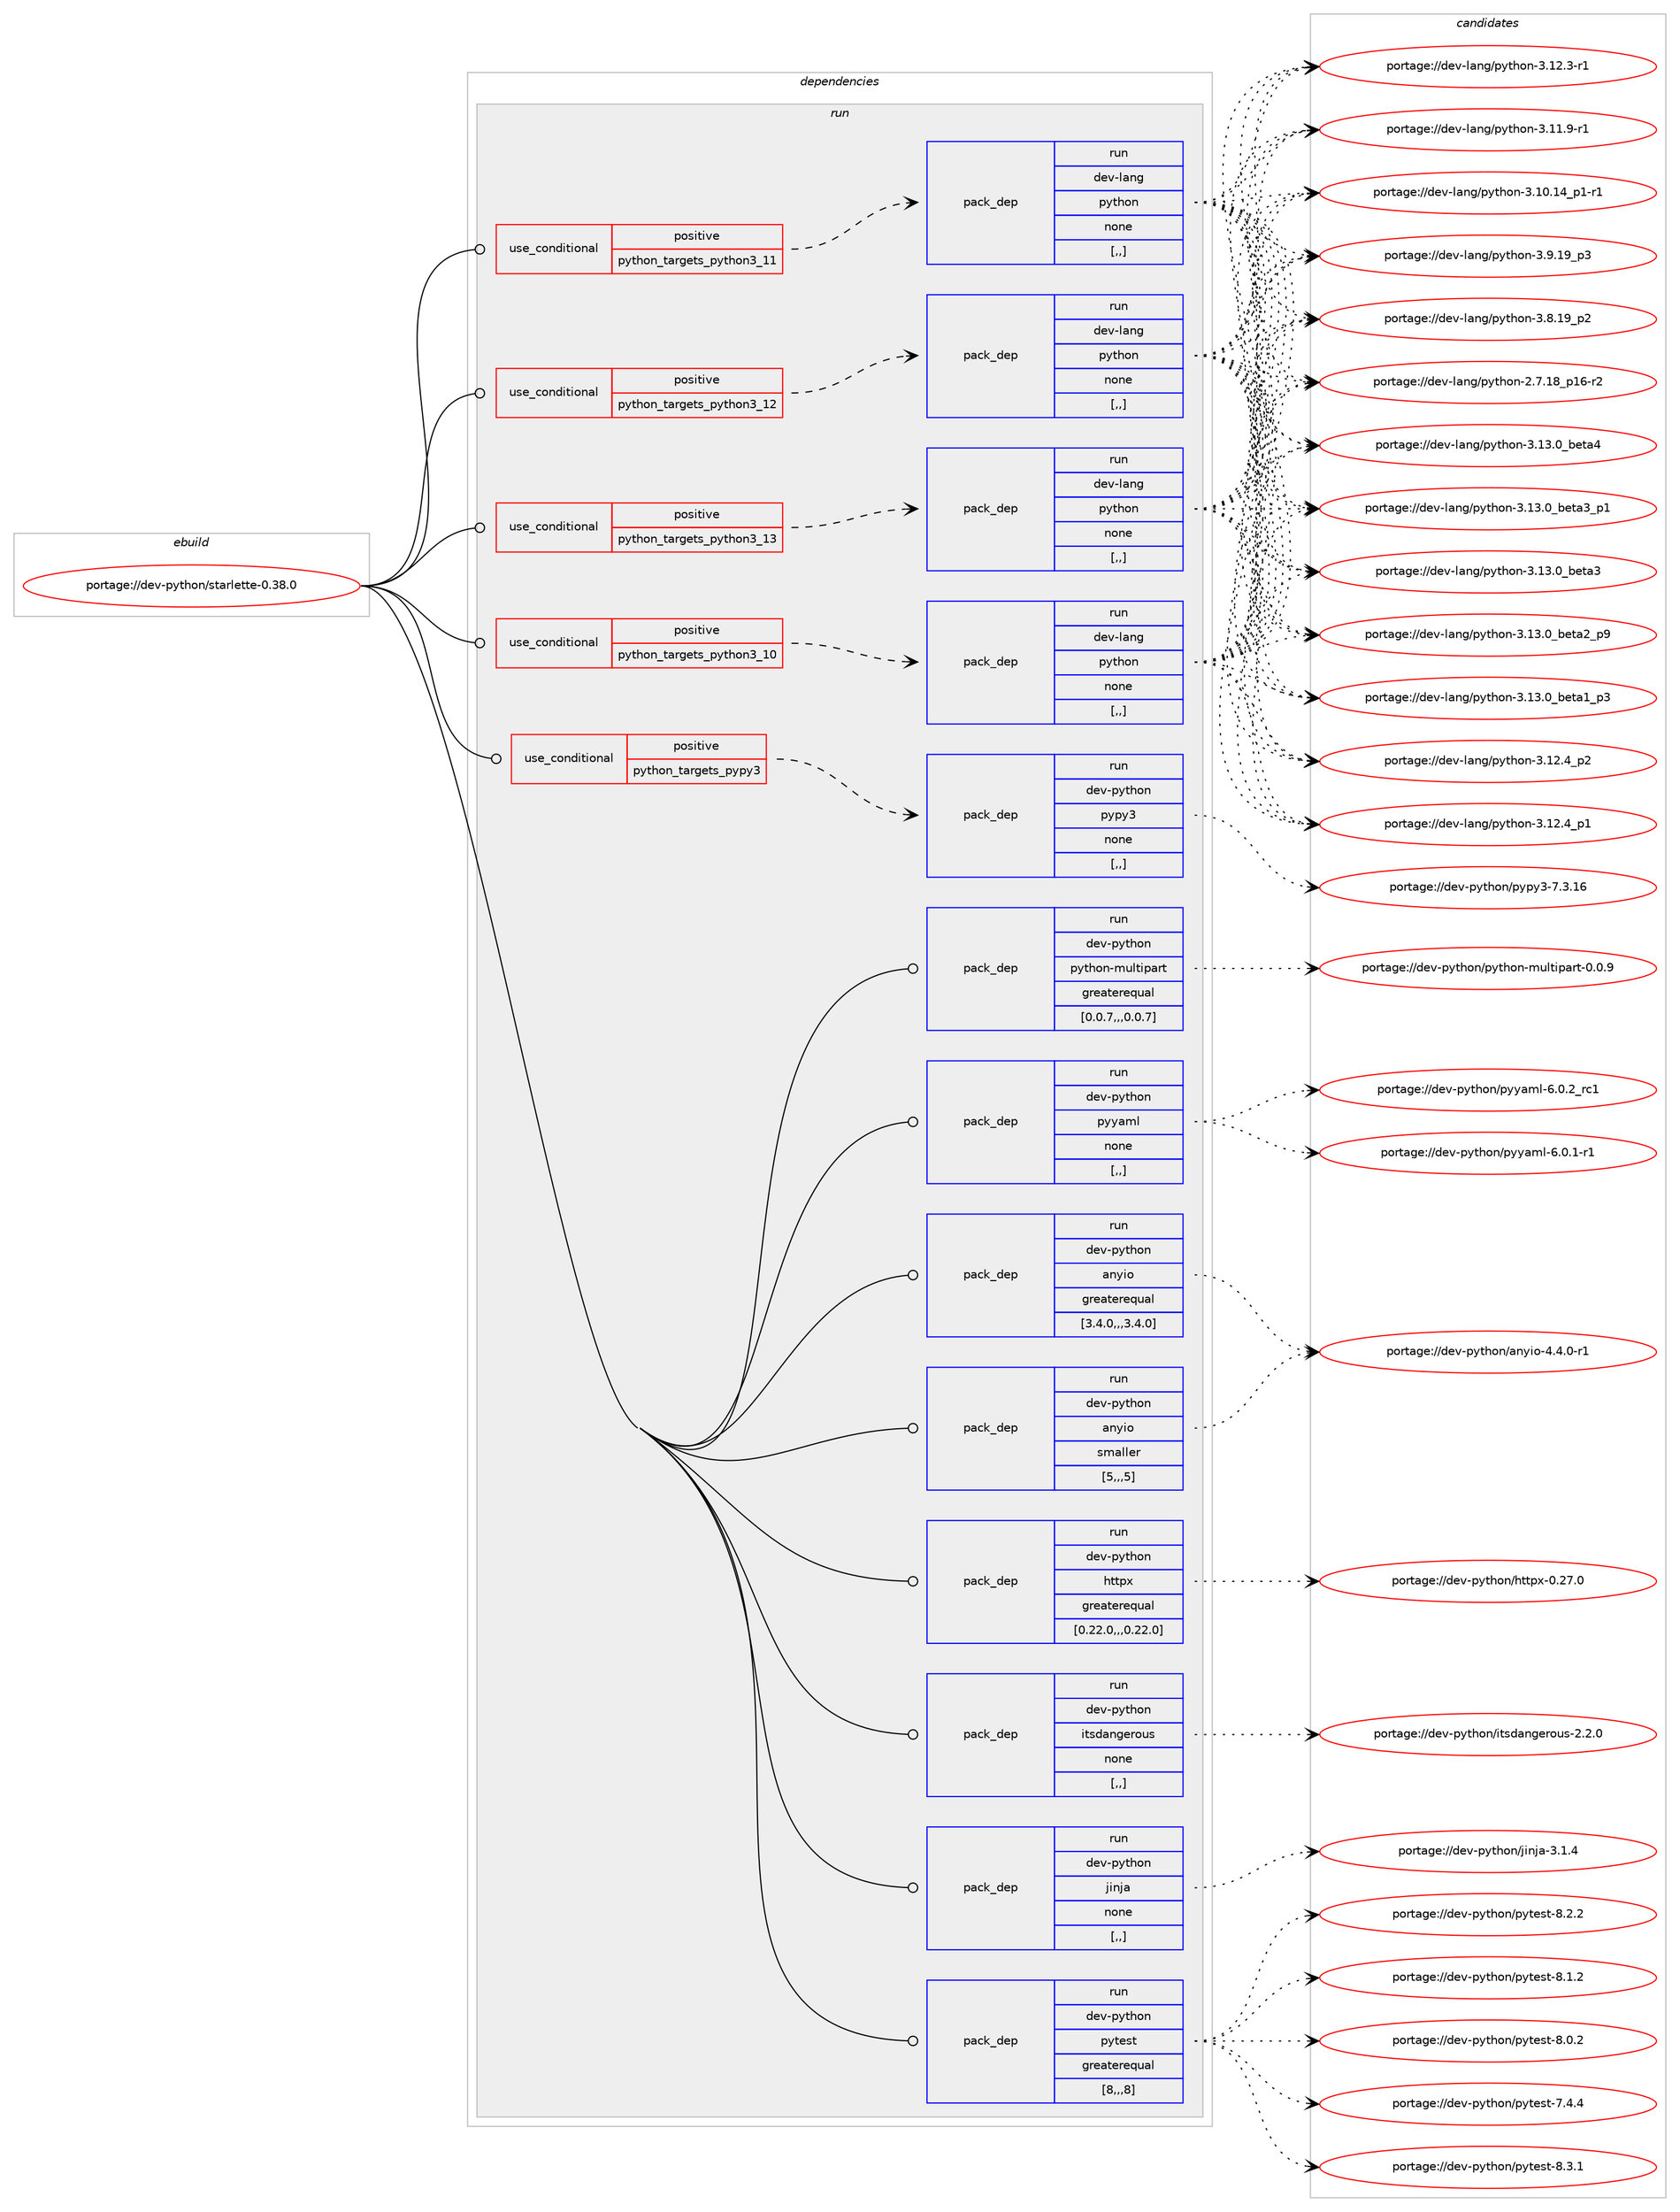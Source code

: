 digraph prolog {

# *************
# Graph options
# *************

newrank=true;
concentrate=true;
compound=true;
graph [rankdir=LR,fontname=Helvetica,fontsize=10,ranksep=1.5];#, ranksep=2.5, nodesep=0.2];
edge  [arrowhead=vee];
node  [fontname=Helvetica,fontsize=10];

# **********
# The ebuild
# **********

subgraph cluster_leftcol {
color=gray;
label=<<i>ebuild</i>>;
id [label="portage://dev-python/starlette-0.38.0", color=red, width=4, href="../dev-python/starlette-0.38.0.svg"];
}

# ****************
# The dependencies
# ****************

subgraph cluster_midcol {
color=gray;
label=<<i>dependencies</i>>;
subgraph cluster_compile {
fillcolor="#eeeeee";
style=filled;
label=<<i>compile</i>>;
}
subgraph cluster_compileandrun {
fillcolor="#eeeeee";
style=filled;
label=<<i>compile and run</i>>;
}
subgraph cluster_run {
fillcolor="#eeeeee";
style=filled;
label=<<i>run</i>>;
subgraph cond40459 {
dependency165674 [label=<<TABLE BORDER="0" CELLBORDER="1" CELLSPACING="0" CELLPADDING="4"><TR><TD ROWSPAN="3" CELLPADDING="10">use_conditional</TD></TR><TR><TD>positive</TD></TR><TR><TD>python_targets_pypy3</TD></TR></TABLE>>, shape=none, color=red];
subgraph pack123939 {
dependency165675 [label=<<TABLE BORDER="0" CELLBORDER="1" CELLSPACING="0" CELLPADDING="4" WIDTH="220"><TR><TD ROWSPAN="6" CELLPADDING="30">pack_dep</TD></TR><TR><TD WIDTH="110">run</TD></TR><TR><TD>dev-python</TD></TR><TR><TD>pypy3</TD></TR><TR><TD>none</TD></TR><TR><TD>[,,]</TD></TR></TABLE>>, shape=none, color=blue];
}
dependency165674:e -> dependency165675:w [weight=20,style="dashed",arrowhead="vee"];
}
id:e -> dependency165674:w [weight=20,style="solid",arrowhead="odot"];
subgraph cond40460 {
dependency165676 [label=<<TABLE BORDER="0" CELLBORDER="1" CELLSPACING="0" CELLPADDING="4"><TR><TD ROWSPAN="3" CELLPADDING="10">use_conditional</TD></TR><TR><TD>positive</TD></TR><TR><TD>python_targets_python3_10</TD></TR></TABLE>>, shape=none, color=red];
subgraph pack123940 {
dependency165677 [label=<<TABLE BORDER="0" CELLBORDER="1" CELLSPACING="0" CELLPADDING="4" WIDTH="220"><TR><TD ROWSPAN="6" CELLPADDING="30">pack_dep</TD></TR><TR><TD WIDTH="110">run</TD></TR><TR><TD>dev-lang</TD></TR><TR><TD>python</TD></TR><TR><TD>none</TD></TR><TR><TD>[,,]</TD></TR></TABLE>>, shape=none, color=blue];
}
dependency165676:e -> dependency165677:w [weight=20,style="dashed",arrowhead="vee"];
}
id:e -> dependency165676:w [weight=20,style="solid",arrowhead="odot"];
subgraph cond40461 {
dependency165678 [label=<<TABLE BORDER="0" CELLBORDER="1" CELLSPACING="0" CELLPADDING="4"><TR><TD ROWSPAN="3" CELLPADDING="10">use_conditional</TD></TR><TR><TD>positive</TD></TR><TR><TD>python_targets_python3_11</TD></TR></TABLE>>, shape=none, color=red];
subgraph pack123941 {
dependency165679 [label=<<TABLE BORDER="0" CELLBORDER="1" CELLSPACING="0" CELLPADDING="4" WIDTH="220"><TR><TD ROWSPAN="6" CELLPADDING="30">pack_dep</TD></TR><TR><TD WIDTH="110">run</TD></TR><TR><TD>dev-lang</TD></TR><TR><TD>python</TD></TR><TR><TD>none</TD></TR><TR><TD>[,,]</TD></TR></TABLE>>, shape=none, color=blue];
}
dependency165678:e -> dependency165679:w [weight=20,style="dashed",arrowhead="vee"];
}
id:e -> dependency165678:w [weight=20,style="solid",arrowhead="odot"];
subgraph cond40462 {
dependency165680 [label=<<TABLE BORDER="0" CELLBORDER="1" CELLSPACING="0" CELLPADDING="4"><TR><TD ROWSPAN="3" CELLPADDING="10">use_conditional</TD></TR><TR><TD>positive</TD></TR><TR><TD>python_targets_python3_12</TD></TR></TABLE>>, shape=none, color=red];
subgraph pack123942 {
dependency165681 [label=<<TABLE BORDER="0" CELLBORDER="1" CELLSPACING="0" CELLPADDING="4" WIDTH="220"><TR><TD ROWSPAN="6" CELLPADDING="30">pack_dep</TD></TR><TR><TD WIDTH="110">run</TD></TR><TR><TD>dev-lang</TD></TR><TR><TD>python</TD></TR><TR><TD>none</TD></TR><TR><TD>[,,]</TD></TR></TABLE>>, shape=none, color=blue];
}
dependency165680:e -> dependency165681:w [weight=20,style="dashed",arrowhead="vee"];
}
id:e -> dependency165680:w [weight=20,style="solid",arrowhead="odot"];
subgraph cond40463 {
dependency165682 [label=<<TABLE BORDER="0" CELLBORDER="1" CELLSPACING="0" CELLPADDING="4"><TR><TD ROWSPAN="3" CELLPADDING="10">use_conditional</TD></TR><TR><TD>positive</TD></TR><TR><TD>python_targets_python3_13</TD></TR></TABLE>>, shape=none, color=red];
subgraph pack123943 {
dependency165683 [label=<<TABLE BORDER="0" CELLBORDER="1" CELLSPACING="0" CELLPADDING="4" WIDTH="220"><TR><TD ROWSPAN="6" CELLPADDING="30">pack_dep</TD></TR><TR><TD WIDTH="110">run</TD></TR><TR><TD>dev-lang</TD></TR><TR><TD>python</TD></TR><TR><TD>none</TD></TR><TR><TD>[,,]</TD></TR></TABLE>>, shape=none, color=blue];
}
dependency165682:e -> dependency165683:w [weight=20,style="dashed",arrowhead="vee"];
}
id:e -> dependency165682:w [weight=20,style="solid",arrowhead="odot"];
subgraph pack123944 {
dependency165684 [label=<<TABLE BORDER="0" CELLBORDER="1" CELLSPACING="0" CELLPADDING="4" WIDTH="220"><TR><TD ROWSPAN="6" CELLPADDING="30">pack_dep</TD></TR><TR><TD WIDTH="110">run</TD></TR><TR><TD>dev-python</TD></TR><TR><TD>anyio</TD></TR><TR><TD>greaterequal</TD></TR><TR><TD>[3.4.0,,,3.4.0]</TD></TR></TABLE>>, shape=none, color=blue];
}
id:e -> dependency165684:w [weight=20,style="solid",arrowhead="odot"];
subgraph pack123945 {
dependency165685 [label=<<TABLE BORDER="0" CELLBORDER="1" CELLSPACING="0" CELLPADDING="4" WIDTH="220"><TR><TD ROWSPAN="6" CELLPADDING="30">pack_dep</TD></TR><TR><TD WIDTH="110">run</TD></TR><TR><TD>dev-python</TD></TR><TR><TD>anyio</TD></TR><TR><TD>smaller</TD></TR><TR><TD>[5,,,5]</TD></TR></TABLE>>, shape=none, color=blue];
}
id:e -> dependency165685:w [weight=20,style="solid",arrowhead="odot"];
subgraph pack123946 {
dependency165686 [label=<<TABLE BORDER="0" CELLBORDER="1" CELLSPACING="0" CELLPADDING="4" WIDTH="220"><TR><TD ROWSPAN="6" CELLPADDING="30">pack_dep</TD></TR><TR><TD WIDTH="110">run</TD></TR><TR><TD>dev-python</TD></TR><TR><TD>httpx</TD></TR><TR><TD>greaterequal</TD></TR><TR><TD>[0.22.0,,,0.22.0]</TD></TR></TABLE>>, shape=none, color=blue];
}
id:e -> dependency165686:w [weight=20,style="solid",arrowhead="odot"];
subgraph pack123947 {
dependency165687 [label=<<TABLE BORDER="0" CELLBORDER="1" CELLSPACING="0" CELLPADDING="4" WIDTH="220"><TR><TD ROWSPAN="6" CELLPADDING="30">pack_dep</TD></TR><TR><TD WIDTH="110">run</TD></TR><TR><TD>dev-python</TD></TR><TR><TD>itsdangerous</TD></TR><TR><TD>none</TD></TR><TR><TD>[,,]</TD></TR></TABLE>>, shape=none, color=blue];
}
id:e -> dependency165687:w [weight=20,style="solid",arrowhead="odot"];
subgraph pack123948 {
dependency165688 [label=<<TABLE BORDER="0" CELLBORDER="1" CELLSPACING="0" CELLPADDING="4" WIDTH="220"><TR><TD ROWSPAN="6" CELLPADDING="30">pack_dep</TD></TR><TR><TD WIDTH="110">run</TD></TR><TR><TD>dev-python</TD></TR><TR><TD>jinja</TD></TR><TR><TD>none</TD></TR><TR><TD>[,,]</TD></TR></TABLE>>, shape=none, color=blue];
}
id:e -> dependency165688:w [weight=20,style="solid",arrowhead="odot"];
subgraph pack123949 {
dependency165689 [label=<<TABLE BORDER="0" CELLBORDER="1" CELLSPACING="0" CELLPADDING="4" WIDTH="220"><TR><TD ROWSPAN="6" CELLPADDING="30">pack_dep</TD></TR><TR><TD WIDTH="110">run</TD></TR><TR><TD>dev-python</TD></TR><TR><TD>pytest</TD></TR><TR><TD>greaterequal</TD></TR><TR><TD>[8,,,8]</TD></TR></TABLE>>, shape=none, color=blue];
}
id:e -> dependency165689:w [weight=20,style="solid",arrowhead="odot"];
subgraph pack123950 {
dependency165690 [label=<<TABLE BORDER="0" CELLBORDER="1" CELLSPACING="0" CELLPADDING="4" WIDTH="220"><TR><TD ROWSPAN="6" CELLPADDING="30">pack_dep</TD></TR><TR><TD WIDTH="110">run</TD></TR><TR><TD>dev-python</TD></TR><TR><TD>python-multipart</TD></TR><TR><TD>greaterequal</TD></TR><TR><TD>[0.0.7,,,0.0.7]</TD></TR></TABLE>>, shape=none, color=blue];
}
id:e -> dependency165690:w [weight=20,style="solid",arrowhead="odot"];
subgraph pack123951 {
dependency165691 [label=<<TABLE BORDER="0" CELLBORDER="1" CELLSPACING="0" CELLPADDING="4" WIDTH="220"><TR><TD ROWSPAN="6" CELLPADDING="30">pack_dep</TD></TR><TR><TD WIDTH="110">run</TD></TR><TR><TD>dev-python</TD></TR><TR><TD>pyyaml</TD></TR><TR><TD>none</TD></TR><TR><TD>[,,]</TD></TR></TABLE>>, shape=none, color=blue];
}
id:e -> dependency165691:w [weight=20,style="solid",arrowhead="odot"];
}
}

# **************
# The candidates
# **************

subgraph cluster_choices {
rank=same;
color=gray;
label=<<i>candidates</i>>;

subgraph choice123939 {
color=black;
nodesep=1;
choice10010111845112121116104111110471121211121215145554651464954 [label="portage://dev-python/pypy3-7.3.16", color=red, width=4,href="../dev-python/pypy3-7.3.16.svg"];
dependency165675:e -> choice10010111845112121116104111110471121211121215145554651464954:w [style=dotted,weight="100"];
}
subgraph choice123940 {
color=black;
nodesep=1;
choice1001011184510897110103471121211161041111104551464951464895981011169752 [label="portage://dev-lang/python-3.13.0_beta4", color=red, width=4,href="../dev-lang/python-3.13.0_beta4.svg"];
choice10010111845108971101034711212111610411111045514649514648959810111697519511249 [label="portage://dev-lang/python-3.13.0_beta3_p1", color=red, width=4,href="../dev-lang/python-3.13.0_beta3_p1.svg"];
choice1001011184510897110103471121211161041111104551464951464895981011169751 [label="portage://dev-lang/python-3.13.0_beta3", color=red, width=4,href="../dev-lang/python-3.13.0_beta3.svg"];
choice10010111845108971101034711212111610411111045514649514648959810111697509511257 [label="portage://dev-lang/python-3.13.0_beta2_p9", color=red, width=4,href="../dev-lang/python-3.13.0_beta2_p9.svg"];
choice10010111845108971101034711212111610411111045514649514648959810111697499511251 [label="portage://dev-lang/python-3.13.0_beta1_p3", color=red, width=4,href="../dev-lang/python-3.13.0_beta1_p3.svg"];
choice100101118451089711010347112121116104111110455146495046529511250 [label="portage://dev-lang/python-3.12.4_p2", color=red, width=4,href="../dev-lang/python-3.12.4_p2.svg"];
choice100101118451089711010347112121116104111110455146495046529511249 [label="portage://dev-lang/python-3.12.4_p1", color=red, width=4,href="../dev-lang/python-3.12.4_p1.svg"];
choice100101118451089711010347112121116104111110455146495046514511449 [label="portage://dev-lang/python-3.12.3-r1", color=red, width=4,href="../dev-lang/python-3.12.3-r1.svg"];
choice100101118451089711010347112121116104111110455146494946574511449 [label="portage://dev-lang/python-3.11.9-r1", color=red, width=4,href="../dev-lang/python-3.11.9-r1.svg"];
choice100101118451089711010347112121116104111110455146494846495295112494511449 [label="portage://dev-lang/python-3.10.14_p1-r1", color=red, width=4,href="../dev-lang/python-3.10.14_p1-r1.svg"];
choice100101118451089711010347112121116104111110455146574649579511251 [label="portage://dev-lang/python-3.9.19_p3", color=red, width=4,href="../dev-lang/python-3.9.19_p3.svg"];
choice100101118451089711010347112121116104111110455146564649579511250 [label="portage://dev-lang/python-3.8.19_p2", color=red, width=4,href="../dev-lang/python-3.8.19_p2.svg"];
choice100101118451089711010347112121116104111110455046554649569511249544511450 [label="portage://dev-lang/python-2.7.18_p16-r2", color=red, width=4,href="../dev-lang/python-2.7.18_p16-r2.svg"];
dependency165677:e -> choice1001011184510897110103471121211161041111104551464951464895981011169752:w [style=dotted,weight="100"];
dependency165677:e -> choice10010111845108971101034711212111610411111045514649514648959810111697519511249:w [style=dotted,weight="100"];
dependency165677:e -> choice1001011184510897110103471121211161041111104551464951464895981011169751:w [style=dotted,weight="100"];
dependency165677:e -> choice10010111845108971101034711212111610411111045514649514648959810111697509511257:w [style=dotted,weight="100"];
dependency165677:e -> choice10010111845108971101034711212111610411111045514649514648959810111697499511251:w [style=dotted,weight="100"];
dependency165677:e -> choice100101118451089711010347112121116104111110455146495046529511250:w [style=dotted,weight="100"];
dependency165677:e -> choice100101118451089711010347112121116104111110455146495046529511249:w [style=dotted,weight="100"];
dependency165677:e -> choice100101118451089711010347112121116104111110455146495046514511449:w [style=dotted,weight="100"];
dependency165677:e -> choice100101118451089711010347112121116104111110455146494946574511449:w [style=dotted,weight="100"];
dependency165677:e -> choice100101118451089711010347112121116104111110455146494846495295112494511449:w [style=dotted,weight="100"];
dependency165677:e -> choice100101118451089711010347112121116104111110455146574649579511251:w [style=dotted,weight="100"];
dependency165677:e -> choice100101118451089711010347112121116104111110455146564649579511250:w [style=dotted,weight="100"];
dependency165677:e -> choice100101118451089711010347112121116104111110455046554649569511249544511450:w [style=dotted,weight="100"];
}
subgraph choice123941 {
color=black;
nodesep=1;
choice1001011184510897110103471121211161041111104551464951464895981011169752 [label="portage://dev-lang/python-3.13.0_beta4", color=red, width=4,href="../dev-lang/python-3.13.0_beta4.svg"];
choice10010111845108971101034711212111610411111045514649514648959810111697519511249 [label="portage://dev-lang/python-3.13.0_beta3_p1", color=red, width=4,href="../dev-lang/python-3.13.0_beta3_p1.svg"];
choice1001011184510897110103471121211161041111104551464951464895981011169751 [label="portage://dev-lang/python-3.13.0_beta3", color=red, width=4,href="../dev-lang/python-3.13.0_beta3.svg"];
choice10010111845108971101034711212111610411111045514649514648959810111697509511257 [label="portage://dev-lang/python-3.13.0_beta2_p9", color=red, width=4,href="../dev-lang/python-3.13.0_beta2_p9.svg"];
choice10010111845108971101034711212111610411111045514649514648959810111697499511251 [label="portage://dev-lang/python-3.13.0_beta1_p3", color=red, width=4,href="../dev-lang/python-3.13.0_beta1_p3.svg"];
choice100101118451089711010347112121116104111110455146495046529511250 [label="portage://dev-lang/python-3.12.4_p2", color=red, width=4,href="../dev-lang/python-3.12.4_p2.svg"];
choice100101118451089711010347112121116104111110455146495046529511249 [label="portage://dev-lang/python-3.12.4_p1", color=red, width=4,href="../dev-lang/python-3.12.4_p1.svg"];
choice100101118451089711010347112121116104111110455146495046514511449 [label="portage://dev-lang/python-3.12.3-r1", color=red, width=4,href="../dev-lang/python-3.12.3-r1.svg"];
choice100101118451089711010347112121116104111110455146494946574511449 [label="portage://dev-lang/python-3.11.9-r1", color=red, width=4,href="../dev-lang/python-3.11.9-r1.svg"];
choice100101118451089711010347112121116104111110455146494846495295112494511449 [label="portage://dev-lang/python-3.10.14_p1-r1", color=red, width=4,href="../dev-lang/python-3.10.14_p1-r1.svg"];
choice100101118451089711010347112121116104111110455146574649579511251 [label="portage://dev-lang/python-3.9.19_p3", color=red, width=4,href="../dev-lang/python-3.9.19_p3.svg"];
choice100101118451089711010347112121116104111110455146564649579511250 [label="portage://dev-lang/python-3.8.19_p2", color=red, width=4,href="../dev-lang/python-3.8.19_p2.svg"];
choice100101118451089711010347112121116104111110455046554649569511249544511450 [label="portage://dev-lang/python-2.7.18_p16-r2", color=red, width=4,href="../dev-lang/python-2.7.18_p16-r2.svg"];
dependency165679:e -> choice1001011184510897110103471121211161041111104551464951464895981011169752:w [style=dotted,weight="100"];
dependency165679:e -> choice10010111845108971101034711212111610411111045514649514648959810111697519511249:w [style=dotted,weight="100"];
dependency165679:e -> choice1001011184510897110103471121211161041111104551464951464895981011169751:w [style=dotted,weight="100"];
dependency165679:e -> choice10010111845108971101034711212111610411111045514649514648959810111697509511257:w [style=dotted,weight="100"];
dependency165679:e -> choice10010111845108971101034711212111610411111045514649514648959810111697499511251:w [style=dotted,weight="100"];
dependency165679:e -> choice100101118451089711010347112121116104111110455146495046529511250:w [style=dotted,weight="100"];
dependency165679:e -> choice100101118451089711010347112121116104111110455146495046529511249:w [style=dotted,weight="100"];
dependency165679:e -> choice100101118451089711010347112121116104111110455146495046514511449:w [style=dotted,weight="100"];
dependency165679:e -> choice100101118451089711010347112121116104111110455146494946574511449:w [style=dotted,weight="100"];
dependency165679:e -> choice100101118451089711010347112121116104111110455146494846495295112494511449:w [style=dotted,weight="100"];
dependency165679:e -> choice100101118451089711010347112121116104111110455146574649579511251:w [style=dotted,weight="100"];
dependency165679:e -> choice100101118451089711010347112121116104111110455146564649579511250:w [style=dotted,weight="100"];
dependency165679:e -> choice100101118451089711010347112121116104111110455046554649569511249544511450:w [style=dotted,weight="100"];
}
subgraph choice123942 {
color=black;
nodesep=1;
choice1001011184510897110103471121211161041111104551464951464895981011169752 [label="portage://dev-lang/python-3.13.0_beta4", color=red, width=4,href="../dev-lang/python-3.13.0_beta4.svg"];
choice10010111845108971101034711212111610411111045514649514648959810111697519511249 [label="portage://dev-lang/python-3.13.0_beta3_p1", color=red, width=4,href="../dev-lang/python-3.13.0_beta3_p1.svg"];
choice1001011184510897110103471121211161041111104551464951464895981011169751 [label="portage://dev-lang/python-3.13.0_beta3", color=red, width=4,href="../dev-lang/python-3.13.0_beta3.svg"];
choice10010111845108971101034711212111610411111045514649514648959810111697509511257 [label="portage://dev-lang/python-3.13.0_beta2_p9", color=red, width=4,href="../dev-lang/python-3.13.0_beta2_p9.svg"];
choice10010111845108971101034711212111610411111045514649514648959810111697499511251 [label="portage://dev-lang/python-3.13.0_beta1_p3", color=red, width=4,href="../dev-lang/python-3.13.0_beta1_p3.svg"];
choice100101118451089711010347112121116104111110455146495046529511250 [label="portage://dev-lang/python-3.12.4_p2", color=red, width=4,href="../dev-lang/python-3.12.4_p2.svg"];
choice100101118451089711010347112121116104111110455146495046529511249 [label="portage://dev-lang/python-3.12.4_p1", color=red, width=4,href="../dev-lang/python-3.12.4_p1.svg"];
choice100101118451089711010347112121116104111110455146495046514511449 [label="portage://dev-lang/python-3.12.3-r1", color=red, width=4,href="../dev-lang/python-3.12.3-r1.svg"];
choice100101118451089711010347112121116104111110455146494946574511449 [label="portage://dev-lang/python-3.11.9-r1", color=red, width=4,href="../dev-lang/python-3.11.9-r1.svg"];
choice100101118451089711010347112121116104111110455146494846495295112494511449 [label="portage://dev-lang/python-3.10.14_p1-r1", color=red, width=4,href="../dev-lang/python-3.10.14_p1-r1.svg"];
choice100101118451089711010347112121116104111110455146574649579511251 [label="portage://dev-lang/python-3.9.19_p3", color=red, width=4,href="../dev-lang/python-3.9.19_p3.svg"];
choice100101118451089711010347112121116104111110455146564649579511250 [label="portage://dev-lang/python-3.8.19_p2", color=red, width=4,href="../dev-lang/python-3.8.19_p2.svg"];
choice100101118451089711010347112121116104111110455046554649569511249544511450 [label="portage://dev-lang/python-2.7.18_p16-r2", color=red, width=4,href="../dev-lang/python-2.7.18_p16-r2.svg"];
dependency165681:e -> choice1001011184510897110103471121211161041111104551464951464895981011169752:w [style=dotted,weight="100"];
dependency165681:e -> choice10010111845108971101034711212111610411111045514649514648959810111697519511249:w [style=dotted,weight="100"];
dependency165681:e -> choice1001011184510897110103471121211161041111104551464951464895981011169751:w [style=dotted,weight="100"];
dependency165681:e -> choice10010111845108971101034711212111610411111045514649514648959810111697509511257:w [style=dotted,weight="100"];
dependency165681:e -> choice10010111845108971101034711212111610411111045514649514648959810111697499511251:w [style=dotted,weight="100"];
dependency165681:e -> choice100101118451089711010347112121116104111110455146495046529511250:w [style=dotted,weight="100"];
dependency165681:e -> choice100101118451089711010347112121116104111110455146495046529511249:w [style=dotted,weight="100"];
dependency165681:e -> choice100101118451089711010347112121116104111110455146495046514511449:w [style=dotted,weight="100"];
dependency165681:e -> choice100101118451089711010347112121116104111110455146494946574511449:w [style=dotted,weight="100"];
dependency165681:e -> choice100101118451089711010347112121116104111110455146494846495295112494511449:w [style=dotted,weight="100"];
dependency165681:e -> choice100101118451089711010347112121116104111110455146574649579511251:w [style=dotted,weight="100"];
dependency165681:e -> choice100101118451089711010347112121116104111110455146564649579511250:w [style=dotted,weight="100"];
dependency165681:e -> choice100101118451089711010347112121116104111110455046554649569511249544511450:w [style=dotted,weight="100"];
}
subgraph choice123943 {
color=black;
nodesep=1;
choice1001011184510897110103471121211161041111104551464951464895981011169752 [label="portage://dev-lang/python-3.13.0_beta4", color=red, width=4,href="../dev-lang/python-3.13.0_beta4.svg"];
choice10010111845108971101034711212111610411111045514649514648959810111697519511249 [label="portage://dev-lang/python-3.13.0_beta3_p1", color=red, width=4,href="../dev-lang/python-3.13.0_beta3_p1.svg"];
choice1001011184510897110103471121211161041111104551464951464895981011169751 [label="portage://dev-lang/python-3.13.0_beta3", color=red, width=4,href="../dev-lang/python-3.13.0_beta3.svg"];
choice10010111845108971101034711212111610411111045514649514648959810111697509511257 [label="portage://dev-lang/python-3.13.0_beta2_p9", color=red, width=4,href="../dev-lang/python-3.13.0_beta2_p9.svg"];
choice10010111845108971101034711212111610411111045514649514648959810111697499511251 [label="portage://dev-lang/python-3.13.0_beta1_p3", color=red, width=4,href="../dev-lang/python-3.13.0_beta1_p3.svg"];
choice100101118451089711010347112121116104111110455146495046529511250 [label="portage://dev-lang/python-3.12.4_p2", color=red, width=4,href="../dev-lang/python-3.12.4_p2.svg"];
choice100101118451089711010347112121116104111110455146495046529511249 [label="portage://dev-lang/python-3.12.4_p1", color=red, width=4,href="../dev-lang/python-3.12.4_p1.svg"];
choice100101118451089711010347112121116104111110455146495046514511449 [label="portage://dev-lang/python-3.12.3-r1", color=red, width=4,href="../dev-lang/python-3.12.3-r1.svg"];
choice100101118451089711010347112121116104111110455146494946574511449 [label="portage://dev-lang/python-3.11.9-r1", color=red, width=4,href="../dev-lang/python-3.11.9-r1.svg"];
choice100101118451089711010347112121116104111110455146494846495295112494511449 [label="portage://dev-lang/python-3.10.14_p1-r1", color=red, width=4,href="../dev-lang/python-3.10.14_p1-r1.svg"];
choice100101118451089711010347112121116104111110455146574649579511251 [label="portage://dev-lang/python-3.9.19_p3", color=red, width=4,href="../dev-lang/python-3.9.19_p3.svg"];
choice100101118451089711010347112121116104111110455146564649579511250 [label="portage://dev-lang/python-3.8.19_p2", color=red, width=4,href="../dev-lang/python-3.8.19_p2.svg"];
choice100101118451089711010347112121116104111110455046554649569511249544511450 [label="portage://dev-lang/python-2.7.18_p16-r2", color=red, width=4,href="../dev-lang/python-2.7.18_p16-r2.svg"];
dependency165683:e -> choice1001011184510897110103471121211161041111104551464951464895981011169752:w [style=dotted,weight="100"];
dependency165683:e -> choice10010111845108971101034711212111610411111045514649514648959810111697519511249:w [style=dotted,weight="100"];
dependency165683:e -> choice1001011184510897110103471121211161041111104551464951464895981011169751:w [style=dotted,weight="100"];
dependency165683:e -> choice10010111845108971101034711212111610411111045514649514648959810111697509511257:w [style=dotted,weight="100"];
dependency165683:e -> choice10010111845108971101034711212111610411111045514649514648959810111697499511251:w [style=dotted,weight="100"];
dependency165683:e -> choice100101118451089711010347112121116104111110455146495046529511250:w [style=dotted,weight="100"];
dependency165683:e -> choice100101118451089711010347112121116104111110455146495046529511249:w [style=dotted,weight="100"];
dependency165683:e -> choice100101118451089711010347112121116104111110455146495046514511449:w [style=dotted,weight="100"];
dependency165683:e -> choice100101118451089711010347112121116104111110455146494946574511449:w [style=dotted,weight="100"];
dependency165683:e -> choice100101118451089711010347112121116104111110455146494846495295112494511449:w [style=dotted,weight="100"];
dependency165683:e -> choice100101118451089711010347112121116104111110455146574649579511251:w [style=dotted,weight="100"];
dependency165683:e -> choice100101118451089711010347112121116104111110455146564649579511250:w [style=dotted,weight="100"];
dependency165683:e -> choice100101118451089711010347112121116104111110455046554649569511249544511450:w [style=dotted,weight="100"];
}
subgraph choice123944 {
color=black;
nodesep=1;
choice1001011184511212111610411111047971101211051114552465246484511449 [label="portage://dev-python/anyio-4.4.0-r1", color=red, width=4,href="../dev-python/anyio-4.4.0-r1.svg"];
dependency165684:e -> choice1001011184511212111610411111047971101211051114552465246484511449:w [style=dotted,weight="100"];
}
subgraph choice123945 {
color=black;
nodesep=1;
choice1001011184511212111610411111047971101211051114552465246484511449 [label="portage://dev-python/anyio-4.4.0-r1", color=red, width=4,href="../dev-python/anyio-4.4.0-r1.svg"];
dependency165685:e -> choice1001011184511212111610411111047971101211051114552465246484511449:w [style=dotted,weight="100"];
}
subgraph choice123946 {
color=black;
nodesep=1;
choice100101118451121211161041111104710411611611212045484650554648 [label="portage://dev-python/httpx-0.27.0", color=red, width=4,href="../dev-python/httpx-0.27.0.svg"];
dependency165686:e -> choice100101118451121211161041111104710411611611212045484650554648:w [style=dotted,weight="100"];
}
subgraph choice123947 {
color=black;
nodesep=1;
choice100101118451121211161041111104710511611510097110103101114111117115455046504648 [label="portage://dev-python/itsdangerous-2.2.0", color=red, width=4,href="../dev-python/itsdangerous-2.2.0.svg"];
dependency165687:e -> choice100101118451121211161041111104710511611510097110103101114111117115455046504648:w [style=dotted,weight="100"];
}
subgraph choice123948 {
color=black;
nodesep=1;
choice100101118451121211161041111104710610511010697455146494652 [label="portage://dev-python/jinja-3.1.4", color=red, width=4,href="../dev-python/jinja-3.1.4.svg"];
dependency165688:e -> choice100101118451121211161041111104710610511010697455146494652:w [style=dotted,weight="100"];
}
subgraph choice123949 {
color=black;
nodesep=1;
choice1001011184511212111610411111047112121116101115116455646514649 [label="portage://dev-python/pytest-8.3.1", color=red, width=4,href="../dev-python/pytest-8.3.1.svg"];
choice1001011184511212111610411111047112121116101115116455646504650 [label="portage://dev-python/pytest-8.2.2", color=red, width=4,href="../dev-python/pytest-8.2.2.svg"];
choice1001011184511212111610411111047112121116101115116455646494650 [label="portage://dev-python/pytest-8.1.2", color=red, width=4,href="../dev-python/pytest-8.1.2.svg"];
choice1001011184511212111610411111047112121116101115116455646484650 [label="portage://dev-python/pytest-8.0.2", color=red, width=4,href="../dev-python/pytest-8.0.2.svg"];
choice1001011184511212111610411111047112121116101115116455546524652 [label="portage://dev-python/pytest-7.4.4", color=red, width=4,href="../dev-python/pytest-7.4.4.svg"];
dependency165689:e -> choice1001011184511212111610411111047112121116101115116455646514649:w [style=dotted,weight="100"];
dependency165689:e -> choice1001011184511212111610411111047112121116101115116455646504650:w [style=dotted,weight="100"];
dependency165689:e -> choice1001011184511212111610411111047112121116101115116455646494650:w [style=dotted,weight="100"];
dependency165689:e -> choice1001011184511212111610411111047112121116101115116455646484650:w [style=dotted,weight="100"];
dependency165689:e -> choice1001011184511212111610411111047112121116101115116455546524652:w [style=dotted,weight="100"];
}
subgraph choice123950 {
color=black;
nodesep=1;
choice10010111845112121116104111110471121211161041111104510911710811610511297114116454846484657 [label="portage://dev-python/python-multipart-0.0.9", color=red, width=4,href="../dev-python/python-multipart-0.0.9.svg"];
dependency165690:e -> choice10010111845112121116104111110471121211161041111104510911710811610511297114116454846484657:w [style=dotted,weight="100"];
}
subgraph choice123951 {
color=black;
nodesep=1;
choice100101118451121211161041111104711212112197109108455446484650951149949 [label="portage://dev-python/pyyaml-6.0.2_rc1", color=red, width=4,href="../dev-python/pyyaml-6.0.2_rc1.svg"];
choice1001011184511212111610411111047112121121971091084554464846494511449 [label="portage://dev-python/pyyaml-6.0.1-r1", color=red, width=4,href="../dev-python/pyyaml-6.0.1-r1.svg"];
dependency165691:e -> choice100101118451121211161041111104711212112197109108455446484650951149949:w [style=dotted,weight="100"];
dependency165691:e -> choice1001011184511212111610411111047112121121971091084554464846494511449:w [style=dotted,weight="100"];
}
}

}
